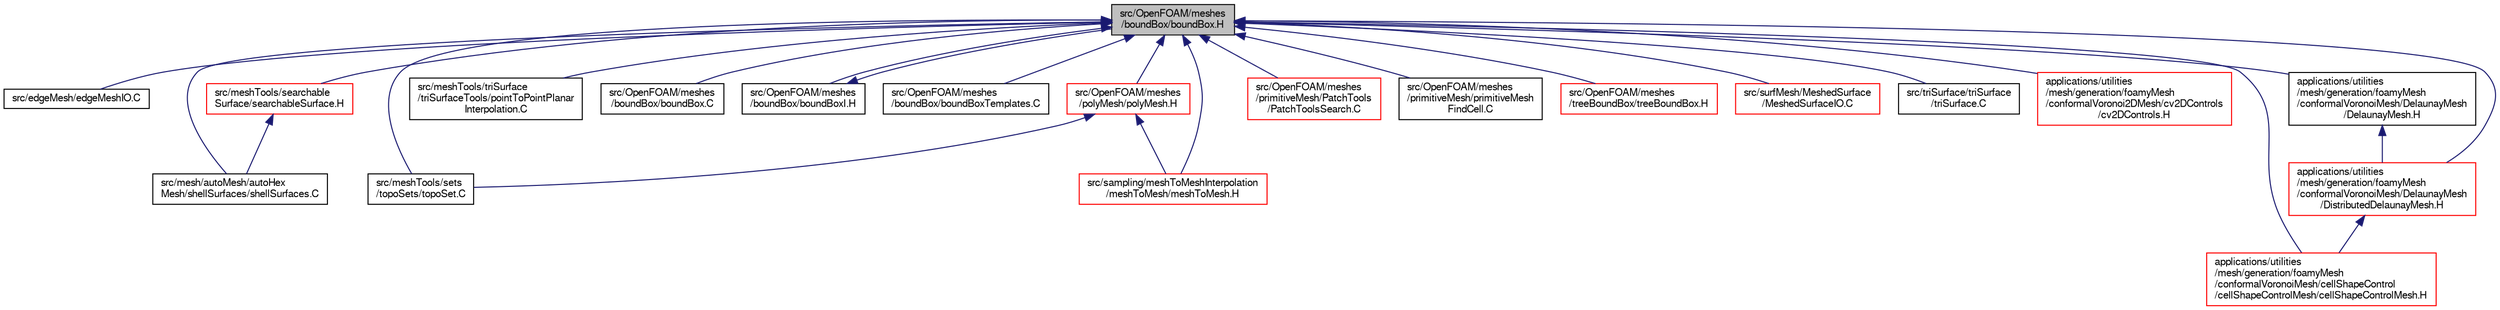 digraph "src/OpenFOAM/meshes/boundBox/boundBox.H"
{
  bgcolor="transparent";
  edge [fontname="FreeSans",fontsize="10",labelfontname="FreeSans",labelfontsize="10"];
  node [fontname="FreeSans",fontsize="10",shape=record];
  Node1 [label="src/OpenFOAM/meshes\l/boundBox/boundBox.H",height=0.2,width=0.4,color="black", fillcolor="grey75", style="filled" fontcolor="black"];
  Node1 -> Node2 [dir="back",color="midnightblue",fontsize="10",style="solid",fontname="FreeSans"];
  Node2 [label="src/edgeMesh/edgeMeshIO.C",height=0.2,width=0.4,color="black",URL="$a04550.html"];
  Node1 -> Node3 [dir="back",color="midnightblue",fontsize="10",style="solid",fontname="FreeSans"];
  Node3 [label="src/mesh/autoMesh/autoHex\lMesh/shellSurfaces/shellSurfaces.C",height=0.2,width=0.4,color="black",URL="$a06617.html"];
  Node1 -> Node4 [dir="back",color="midnightblue",fontsize="10",style="solid",fontname="FreeSans"];
  Node4 [label="src/meshTools/searchable\lSurface/searchableSurface.H",height=0.2,width=0.4,color="red",URL="$a06896.html"];
  Node4 -> Node3 [dir="back",color="midnightblue",fontsize="10",style="solid",fontname="FreeSans"];
  Node1 -> Node5 [dir="back",color="midnightblue",fontsize="10",style="solid",fontname="FreeSans"];
  Node5 [label="src/meshTools/sets\l/topoSets/topoSet.C",height=0.2,width=0.4,color="black",URL="$a07006.html"];
  Node1 -> Node6 [dir="back",color="midnightblue",fontsize="10",style="solid",fontname="FreeSans"];
  Node6 [label="src/meshTools/triSurface\l/triSurfaceTools/pointToPointPlanar\lInterpolation.C",height=0.2,width=0.4,color="black",URL="$a07041.html"];
  Node1 -> Node7 [dir="back",color="midnightblue",fontsize="10",style="solid",fontname="FreeSans"];
  Node7 [label="src/OpenFOAM/meshes\l/boundBox/boundBox.C",height=0.2,width=0.4,color="black",URL="$a07994.html"];
  Node1 -> Node8 [dir="back",color="midnightblue",fontsize="10",style="solid",fontname="FreeSans"];
  Node8 [label="src/OpenFOAM/meshes\l/boundBox/boundBoxI.H",height=0.2,width=0.4,color="black",URL="$a07996.html"];
  Node8 -> Node1 [dir="back",color="midnightblue",fontsize="10",style="solid",fontname="FreeSans"];
  Node1 -> Node9 [dir="back",color="midnightblue",fontsize="10",style="solid",fontname="FreeSans"];
  Node9 [label="src/OpenFOAM/meshes\l/boundBox/boundBoxTemplates.C",height=0.2,width=0.4,color="black",URL="$a07997.html"];
  Node1 -> Node10 [dir="back",color="midnightblue",fontsize="10",style="solid",fontname="FreeSans"];
  Node10 [label="src/OpenFOAM/meshes\l/polyMesh/polyMesh.H",height=0.2,width=0.4,color="red",URL="$a08169.html"];
  Node10 -> Node5 [dir="back",color="midnightblue",fontsize="10",style="solid",fontname="FreeSans"];
  Node10 -> Node11 [dir="back",color="midnightblue",fontsize="10",style="solid",fontname="FreeSans"];
  Node11 [label="src/sampling/meshToMeshInterpolation\l/meshToMesh/meshToMesh.H",height=0.2,width=0.4,color="red",URL="$a09169.html"];
  Node1 -> Node12 [dir="back",color="midnightblue",fontsize="10",style="solid",fontname="FreeSans"];
  Node12 [label="src/OpenFOAM/meshes\l/primitiveMesh/PatchTools\l/PatchToolsSearch.C",height=0.2,width=0.4,color="red",URL="$a08249.html",tooltip="Searching and marking zones of the patch. "];
  Node1 -> Node13 [dir="back",color="midnightblue",fontsize="10",style="solid",fontname="FreeSans"];
  Node13 [label="src/OpenFOAM/meshes\l/primitiveMesh/primitiveMesh\lFindCell.C",height=0.2,width=0.4,color="black",URL="$a08270.html"];
  Node1 -> Node14 [dir="back",color="midnightblue",fontsize="10",style="solid",fontname="FreeSans"];
  Node14 [label="src/OpenFOAM/meshes\l/treeBoundBox/treeBoundBox.H",height=0.2,width=0.4,color="red",URL="$a08335.html"];
  Node1 -> Node11 [dir="back",color="midnightblue",fontsize="10",style="solid",fontname="FreeSans"];
  Node1 -> Node15 [dir="back",color="midnightblue",fontsize="10",style="solid",fontname="FreeSans"];
  Node15 [label="src/surfMesh/MeshedSurface\l/MeshedSurfaceIO.C",height=0.2,width=0.4,color="red",URL="$a09332.html"];
  Node1 -> Node16 [dir="back",color="midnightblue",fontsize="10",style="solid",fontname="FreeSans"];
  Node16 [label="src/triSurface/triSurface\l/triSurface.C",height=0.2,width=0.4,color="black",URL="$a10002.html"];
  Node1 -> Node17 [dir="back",color="midnightblue",fontsize="10",style="solid",fontname="FreeSans"];
  Node17 [label="applications/utilities\l/mesh/generation/foamyMesh\l/conformalVoronoi2DMesh/cv2DControls\l/cv2DControls.H",height=0.2,width=0.4,color="red",URL="$a03583.html"];
  Node1 -> Node18 [dir="back",color="midnightblue",fontsize="10",style="solid",fontname="FreeSans"];
  Node18 [label="applications/utilities\l/mesh/generation/foamyMesh\l/conformalVoronoiMesh/cellShapeControl\l/cellShapeControlMesh/cellShapeControlMesh.H",height=0.2,width=0.4,color="red",URL="$a03595.html"];
  Node1 -> Node19 [dir="back",color="midnightblue",fontsize="10",style="solid",fontname="FreeSans"];
  Node19 [label="applications/utilities\l/mesh/generation/foamyMesh\l/conformalVoronoiMesh/DelaunayMesh\l/DelaunayMesh.H",height=0.2,width=0.4,color="black",URL="$a03674.html"];
  Node19 -> Node20 [dir="back",color="midnightblue",fontsize="10",style="solid",fontname="FreeSans"];
  Node20 [label="applications/utilities\l/mesh/generation/foamyMesh\l/conformalVoronoiMesh/DelaunayMesh\l/DistributedDelaunayMesh.H",height=0.2,width=0.4,color="red",URL="$a03678.html"];
  Node20 -> Node18 [dir="back",color="midnightblue",fontsize="10",style="solid",fontname="FreeSans"];
  Node1 -> Node20 [dir="back",color="midnightblue",fontsize="10",style="solid",fontname="FreeSans"];
}
